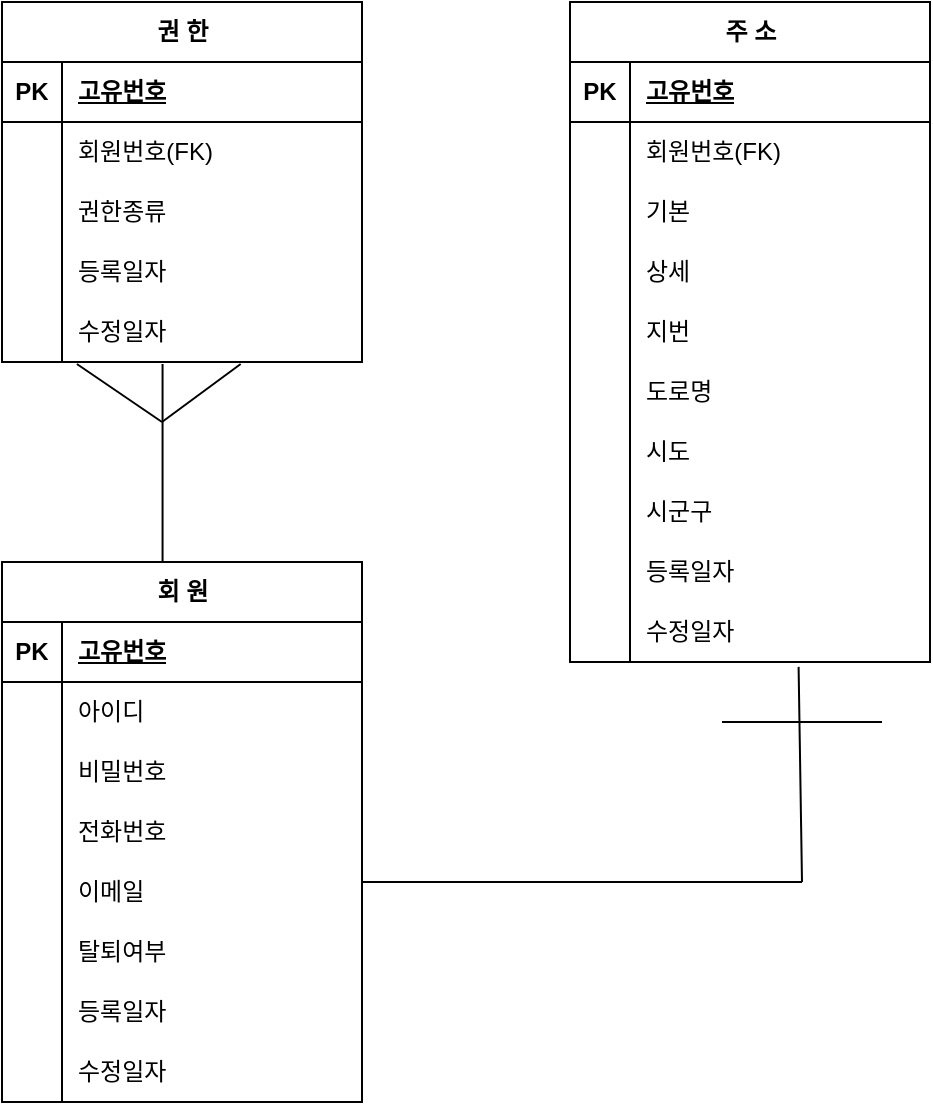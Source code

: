 <mxfile version="25.0.3">
  <diagram name="페이지-1" id="PhCcYrFXP-iwsz9SlvtQ">
    <mxGraphModel dx="1674" dy="1915" grid="1" gridSize="10" guides="1" tooltips="1" connect="1" arrows="1" fold="1" page="1" pageScale="1" pageWidth="827" pageHeight="1169" math="0" shadow="0">
      <root>
        <mxCell id="0" />
        <mxCell id="1" parent="0" />
        <mxCell id="EDCOFiAvSc04h_prxsla-89" value="회 원" style="shape=table;startSize=30;container=1;collapsible=1;childLayout=tableLayout;fixedRows=1;rowLines=0;fontStyle=1;align=center;resizeLast=1;html=1;" parent="1" vertex="1">
          <mxGeometry x="40" y="-240" width="180" height="270" as="geometry" />
        </mxCell>
        <mxCell id="EDCOFiAvSc04h_prxsla-90" value="" style="shape=tableRow;horizontal=0;startSize=0;swimlaneHead=0;swimlaneBody=0;fillColor=none;collapsible=0;dropTarget=0;points=[[0,0.5],[1,0.5]];portConstraint=eastwest;top=0;left=0;right=0;bottom=1;" parent="EDCOFiAvSc04h_prxsla-89" vertex="1">
          <mxGeometry y="30" width="180" height="30" as="geometry" />
        </mxCell>
        <mxCell id="EDCOFiAvSc04h_prxsla-91" value="PK" style="shape=partialRectangle;connectable=0;fillColor=none;top=0;left=0;bottom=0;right=0;fontStyle=1;overflow=hidden;whiteSpace=wrap;html=1;" parent="EDCOFiAvSc04h_prxsla-90" vertex="1">
          <mxGeometry width="30" height="30" as="geometry">
            <mxRectangle width="30" height="30" as="alternateBounds" />
          </mxGeometry>
        </mxCell>
        <mxCell id="EDCOFiAvSc04h_prxsla-92" value="고유번호" style="shape=partialRectangle;connectable=0;fillColor=none;top=0;left=0;bottom=0;right=0;align=left;spacingLeft=6;fontStyle=5;overflow=hidden;whiteSpace=wrap;html=1;" parent="EDCOFiAvSc04h_prxsla-90" vertex="1">
          <mxGeometry x="30" width="150" height="30" as="geometry">
            <mxRectangle width="150" height="30" as="alternateBounds" />
          </mxGeometry>
        </mxCell>
        <mxCell id="EDCOFiAvSc04h_prxsla-93" value="" style="shape=tableRow;horizontal=0;startSize=0;swimlaneHead=0;swimlaneBody=0;fillColor=none;collapsible=0;dropTarget=0;points=[[0,0.5],[1,0.5]];portConstraint=eastwest;top=0;left=0;right=0;bottom=0;" parent="EDCOFiAvSc04h_prxsla-89" vertex="1">
          <mxGeometry y="60" width="180" height="30" as="geometry" />
        </mxCell>
        <mxCell id="EDCOFiAvSc04h_prxsla-94" value="" style="shape=partialRectangle;connectable=0;fillColor=none;top=0;left=0;bottom=0;right=0;editable=1;overflow=hidden;whiteSpace=wrap;html=1;" parent="EDCOFiAvSc04h_prxsla-93" vertex="1">
          <mxGeometry width="30" height="30" as="geometry">
            <mxRectangle width="30" height="30" as="alternateBounds" />
          </mxGeometry>
        </mxCell>
        <mxCell id="EDCOFiAvSc04h_prxsla-95" value="아이디" style="shape=partialRectangle;connectable=0;fillColor=none;top=0;left=0;bottom=0;right=0;align=left;spacingLeft=6;overflow=hidden;whiteSpace=wrap;html=1;" parent="EDCOFiAvSc04h_prxsla-93" vertex="1">
          <mxGeometry x="30" width="150" height="30" as="geometry">
            <mxRectangle width="150" height="30" as="alternateBounds" />
          </mxGeometry>
        </mxCell>
        <mxCell id="EDCOFiAvSc04h_prxsla-96" value="" style="shape=tableRow;horizontal=0;startSize=0;swimlaneHead=0;swimlaneBody=0;fillColor=none;collapsible=0;dropTarget=0;points=[[0,0.5],[1,0.5]];portConstraint=eastwest;top=0;left=0;right=0;bottom=0;" parent="EDCOFiAvSc04h_prxsla-89" vertex="1">
          <mxGeometry y="90" width="180" height="30" as="geometry" />
        </mxCell>
        <mxCell id="EDCOFiAvSc04h_prxsla-97" value="" style="shape=partialRectangle;connectable=0;fillColor=none;top=0;left=0;bottom=0;right=0;editable=1;overflow=hidden;whiteSpace=wrap;html=1;" parent="EDCOFiAvSc04h_prxsla-96" vertex="1">
          <mxGeometry width="30" height="30" as="geometry">
            <mxRectangle width="30" height="30" as="alternateBounds" />
          </mxGeometry>
        </mxCell>
        <mxCell id="EDCOFiAvSc04h_prxsla-98" value="비밀번호" style="shape=partialRectangle;connectable=0;fillColor=none;top=0;left=0;bottom=0;right=0;align=left;spacingLeft=6;overflow=hidden;whiteSpace=wrap;html=1;" parent="EDCOFiAvSc04h_prxsla-96" vertex="1">
          <mxGeometry x="30" width="150" height="30" as="geometry">
            <mxRectangle width="150" height="30" as="alternateBounds" />
          </mxGeometry>
        </mxCell>
        <mxCell id="EDCOFiAvSc04h_prxsla-99" value="" style="shape=tableRow;horizontal=0;startSize=0;swimlaneHead=0;swimlaneBody=0;fillColor=none;collapsible=0;dropTarget=0;points=[[0,0.5],[1,0.5]];portConstraint=eastwest;top=0;left=0;right=0;bottom=0;" parent="EDCOFiAvSc04h_prxsla-89" vertex="1">
          <mxGeometry y="120" width="180" height="30" as="geometry" />
        </mxCell>
        <mxCell id="EDCOFiAvSc04h_prxsla-100" value="" style="shape=partialRectangle;connectable=0;fillColor=none;top=0;left=0;bottom=0;right=0;editable=1;overflow=hidden;whiteSpace=wrap;html=1;" parent="EDCOFiAvSc04h_prxsla-99" vertex="1">
          <mxGeometry width="30" height="30" as="geometry">
            <mxRectangle width="30" height="30" as="alternateBounds" />
          </mxGeometry>
        </mxCell>
        <mxCell id="EDCOFiAvSc04h_prxsla-101" value="전화번호" style="shape=partialRectangle;connectable=0;fillColor=none;top=0;left=0;bottom=0;right=0;align=left;spacingLeft=6;overflow=hidden;whiteSpace=wrap;html=1;" parent="EDCOFiAvSc04h_prxsla-99" vertex="1">
          <mxGeometry x="30" width="150" height="30" as="geometry">
            <mxRectangle width="150" height="30" as="alternateBounds" />
          </mxGeometry>
        </mxCell>
        <mxCell id="EDCOFiAvSc04h_prxsla-102" value="" style="shape=tableRow;horizontal=0;startSize=0;swimlaneHead=0;swimlaneBody=0;fillColor=none;collapsible=0;dropTarget=0;points=[[0,0.5],[1,0.5]];portConstraint=eastwest;top=0;left=0;right=0;bottom=0;" parent="EDCOFiAvSc04h_prxsla-89" vertex="1">
          <mxGeometry y="150" width="180" height="30" as="geometry" />
        </mxCell>
        <mxCell id="EDCOFiAvSc04h_prxsla-103" value="" style="shape=partialRectangle;connectable=0;fillColor=none;top=0;left=0;bottom=0;right=0;editable=1;overflow=hidden;whiteSpace=wrap;html=1;" parent="EDCOFiAvSc04h_prxsla-102" vertex="1">
          <mxGeometry width="30" height="30" as="geometry">
            <mxRectangle width="30" height="30" as="alternateBounds" />
          </mxGeometry>
        </mxCell>
        <mxCell id="EDCOFiAvSc04h_prxsla-104" value="이메일" style="shape=partialRectangle;connectable=0;fillColor=none;top=0;left=0;bottom=0;right=0;align=left;spacingLeft=6;overflow=hidden;whiteSpace=wrap;html=1;" parent="EDCOFiAvSc04h_prxsla-102" vertex="1">
          <mxGeometry x="30" width="150" height="30" as="geometry">
            <mxRectangle width="150" height="30" as="alternateBounds" />
          </mxGeometry>
        </mxCell>
        <mxCell id="SIZRvpnT405Tf_Sj2trm-1" value="" style="shape=tableRow;horizontal=0;startSize=0;swimlaneHead=0;swimlaneBody=0;fillColor=none;collapsible=0;dropTarget=0;points=[[0,0.5],[1,0.5]];portConstraint=eastwest;top=0;left=0;right=0;bottom=0;" vertex="1" parent="EDCOFiAvSc04h_prxsla-89">
          <mxGeometry y="180" width="180" height="30" as="geometry" />
        </mxCell>
        <mxCell id="SIZRvpnT405Tf_Sj2trm-2" value="" style="shape=partialRectangle;connectable=0;fillColor=none;top=0;left=0;bottom=0;right=0;editable=1;overflow=hidden;whiteSpace=wrap;html=1;" vertex="1" parent="SIZRvpnT405Tf_Sj2trm-1">
          <mxGeometry width="30" height="30" as="geometry">
            <mxRectangle width="30" height="30" as="alternateBounds" />
          </mxGeometry>
        </mxCell>
        <mxCell id="SIZRvpnT405Tf_Sj2trm-3" value="탈퇴여부" style="shape=partialRectangle;connectable=0;fillColor=none;top=0;left=0;bottom=0;right=0;align=left;spacingLeft=6;overflow=hidden;whiteSpace=wrap;html=1;" vertex="1" parent="SIZRvpnT405Tf_Sj2trm-1">
          <mxGeometry x="30" width="150" height="30" as="geometry">
            <mxRectangle width="150" height="30" as="alternateBounds" />
          </mxGeometry>
        </mxCell>
        <mxCell id="EDCOFiAvSc04h_prxsla-146" value="" style="shape=tableRow;horizontal=0;startSize=0;swimlaneHead=0;swimlaneBody=0;fillColor=none;collapsible=0;dropTarget=0;points=[[0,0.5],[1,0.5]];portConstraint=eastwest;top=0;left=0;right=0;bottom=0;" parent="EDCOFiAvSc04h_prxsla-89" vertex="1">
          <mxGeometry y="210" width="180" height="30" as="geometry" />
        </mxCell>
        <mxCell id="EDCOFiAvSc04h_prxsla-147" value="" style="shape=partialRectangle;connectable=0;fillColor=none;top=0;left=0;bottom=0;right=0;editable=1;overflow=hidden;whiteSpace=wrap;html=1;" parent="EDCOFiAvSc04h_prxsla-146" vertex="1">
          <mxGeometry width="30" height="30" as="geometry">
            <mxRectangle width="30" height="30" as="alternateBounds" />
          </mxGeometry>
        </mxCell>
        <mxCell id="EDCOFiAvSc04h_prxsla-148" value="등록일자" style="shape=partialRectangle;connectable=0;fillColor=none;top=0;left=0;bottom=0;right=0;align=left;spacingLeft=6;overflow=hidden;whiteSpace=wrap;html=1;" parent="EDCOFiAvSc04h_prxsla-146" vertex="1">
          <mxGeometry x="30" width="150" height="30" as="geometry">
            <mxRectangle width="150" height="30" as="alternateBounds" />
          </mxGeometry>
        </mxCell>
        <mxCell id="EDCOFiAvSc04h_prxsla-149" value="" style="shape=tableRow;horizontal=0;startSize=0;swimlaneHead=0;swimlaneBody=0;fillColor=none;collapsible=0;dropTarget=0;points=[[0,0.5],[1,0.5]];portConstraint=eastwest;top=0;left=0;right=0;bottom=0;" parent="EDCOFiAvSc04h_prxsla-89" vertex="1">
          <mxGeometry y="240" width="180" height="30" as="geometry" />
        </mxCell>
        <mxCell id="EDCOFiAvSc04h_prxsla-150" value="" style="shape=partialRectangle;connectable=0;fillColor=none;top=0;left=0;bottom=0;right=0;editable=1;overflow=hidden;whiteSpace=wrap;html=1;" parent="EDCOFiAvSc04h_prxsla-149" vertex="1">
          <mxGeometry width="30" height="30" as="geometry">
            <mxRectangle width="30" height="30" as="alternateBounds" />
          </mxGeometry>
        </mxCell>
        <mxCell id="EDCOFiAvSc04h_prxsla-151" value="수정일자" style="shape=partialRectangle;connectable=0;fillColor=none;top=0;left=0;bottom=0;right=0;align=left;spacingLeft=6;overflow=hidden;whiteSpace=wrap;html=1;" parent="EDCOFiAvSc04h_prxsla-149" vertex="1">
          <mxGeometry x="30" width="150" height="30" as="geometry">
            <mxRectangle width="150" height="30" as="alternateBounds" />
          </mxGeometry>
        </mxCell>
        <mxCell id="EDCOFiAvSc04h_prxsla-123" value="주 소" style="shape=table;startSize=30;container=1;collapsible=1;childLayout=tableLayout;fixedRows=1;rowLines=0;fontStyle=1;align=center;resizeLast=1;html=1;" parent="1" vertex="1">
          <mxGeometry x="324" y="-520" width="180" height="330" as="geometry" />
        </mxCell>
        <mxCell id="EDCOFiAvSc04h_prxsla-124" value="" style="shape=tableRow;horizontal=0;startSize=0;swimlaneHead=0;swimlaneBody=0;fillColor=none;collapsible=0;dropTarget=0;points=[[0,0.5],[1,0.5]];portConstraint=eastwest;top=0;left=0;right=0;bottom=1;" parent="EDCOFiAvSc04h_prxsla-123" vertex="1">
          <mxGeometry y="30" width="180" height="30" as="geometry" />
        </mxCell>
        <mxCell id="EDCOFiAvSc04h_prxsla-125" value="PK" style="shape=partialRectangle;connectable=0;fillColor=none;top=0;left=0;bottom=0;right=0;fontStyle=1;overflow=hidden;whiteSpace=wrap;html=1;" parent="EDCOFiAvSc04h_prxsla-124" vertex="1">
          <mxGeometry width="30" height="30" as="geometry">
            <mxRectangle width="30" height="30" as="alternateBounds" />
          </mxGeometry>
        </mxCell>
        <mxCell id="EDCOFiAvSc04h_prxsla-126" value="고유번호" style="shape=partialRectangle;connectable=0;fillColor=none;top=0;left=0;bottom=0;right=0;align=left;spacingLeft=6;fontStyle=5;overflow=hidden;whiteSpace=wrap;html=1;" parent="EDCOFiAvSc04h_prxsla-124" vertex="1">
          <mxGeometry x="30" width="150" height="30" as="geometry">
            <mxRectangle width="150" height="30" as="alternateBounds" />
          </mxGeometry>
        </mxCell>
        <mxCell id="EDCOFiAvSc04h_prxsla-127" value="" style="shape=tableRow;horizontal=0;startSize=0;swimlaneHead=0;swimlaneBody=0;fillColor=none;collapsible=0;dropTarget=0;points=[[0,0.5],[1,0.5]];portConstraint=eastwest;top=0;left=0;right=0;bottom=0;" parent="EDCOFiAvSc04h_prxsla-123" vertex="1">
          <mxGeometry y="60" width="180" height="30" as="geometry" />
        </mxCell>
        <mxCell id="EDCOFiAvSc04h_prxsla-128" value="" style="shape=partialRectangle;connectable=0;fillColor=none;top=0;left=0;bottom=0;right=0;editable=1;overflow=hidden;whiteSpace=wrap;html=1;" parent="EDCOFiAvSc04h_prxsla-127" vertex="1">
          <mxGeometry width="30" height="30" as="geometry">
            <mxRectangle width="30" height="30" as="alternateBounds" />
          </mxGeometry>
        </mxCell>
        <mxCell id="EDCOFiAvSc04h_prxsla-129" value="회원번호(FK)" style="shape=partialRectangle;connectable=0;fillColor=none;top=0;left=0;bottom=0;right=0;align=left;spacingLeft=6;overflow=hidden;whiteSpace=wrap;html=1;" parent="EDCOFiAvSc04h_prxsla-127" vertex="1">
          <mxGeometry x="30" width="150" height="30" as="geometry">
            <mxRectangle width="150" height="30" as="alternateBounds" />
          </mxGeometry>
        </mxCell>
        <mxCell id="EDCOFiAvSc04h_prxsla-152" value="" style="shape=tableRow;horizontal=0;startSize=0;swimlaneHead=0;swimlaneBody=0;fillColor=none;collapsible=0;dropTarget=0;points=[[0,0.5],[1,0.5]];portConstraint=eastwest;top=0;left=0;right=0;bottom=0;" parent="EDCOFiAvSc04h_prxsla-123" vertex="1">
          <mxGeometry y="90" width="180" height="30" as="geometry" />
        </mxCell>
        <mxCell id="EDCOFiAvSc04h_prxsla-153" value="" style="shape=partialRectangle;connectable=0;fillColor=none;top=0;left=0;bottom=0;right=0;editable=1;overflow=hidden;whiteSpace=wrap;html=1;" parent="EDCOFiAvSc04h_prxsla-152" vertex="1">
          <mxGeometry width="30" height="30" as="geometry">
            <mxRectangle width="30" height="30" as="alternateBounds" />
          </mxGeometry>
        </mxCell>
        <mxCell id="EDCOFiAvSc04h_prxsla-154" value="기본" style="shape=partialRectangle;connectable=0;fillColor=none;top=0;left=0;bottom=0;right=0;align=left;spacingLeft=6;overflow=hidden;whiteSpace=wrap;html=1;" parent="EDCOFiAvSc04h_prxsla-152" vertex="1">
          <mxGeometry x="30" width="150" height="30" as="geometry">
            <mxRectangle width="150" height="30" as="alternateBounds" />
          </mxGeometry>
        </mxCell>
        <mxCell id="EDCOFiAvSc04h_prxsla-130" value="" style="shape=tableRow;horizontal=0;startSize=0;swimlaneHead=0;swimlaneBody=0;fillColor=none;collapsible=0;dropTarget=0;points=[[0,0.5],[1,0.5]];portConstraint=eastwest;top=0;left=0;right=0;bottom=0;" parent="EDCOFiAvSc04h_prxsla-123" vertex="1">
          <mxGeometry y="120" width="180" height="30" as="geometry" />
        </mxCell>
        <mxCell id="EDCOFiAvSc04h_prxsla-131" value="" style="shape=partialRectangle;connectable=0;fillColor=none;top=0;left=0;bottom=0;right=0;editable=1;overflow=hidden;whiteSpace=wrap;html=1;" parent="EDCOFiAvSc04h_prxsla-130" vertex="1">
          <mxGeometry width="30" height="30" as="geometry">
            <mxRectangle width="30" height="30" as="alternateBounds" />
          </mxGeometry>
        </mxCell>
        <mxCell id="EDCOFiAvSc04h_prxsla-132" value="상세" style="shape=partialRectangle;connectable=0;fillColor=none;top=0;left=0;bottom=0;right=0;align=left;spacingLeft=6;overflow=hidden;whiteSpace=wrap;html=1;" parent="EDCOFiAvSc04h_prxsla-130" vertex="1">
          <mxGeometry x="30" width="150" height="30" as="geometry">
            <mxRectangle width="150" height="30" as="alternateBounds" />
          </mxGeometry>
        </mxCell>
        <mxCell id="EDCOFiAvSc04h_prxsla-133" value="" style="shape=tableRow;horizontal=0;startSize=0;swimlaneHead=0;swimlaneBody=0;fillColor=none;collapsible=0;dropTarget=0;points=[[0,0.5],[1,0.5]];portConstraint=eastwest;top=0;left=0;right=0;bottom=0;" parent="EDCOFiAvSc04h_prxsla-123" vertex="1">
          <mxGeometry y="150" width="180" height="30" as="geometry" />
        </mxCell>
        <mxCell id="EDCOFiAvSc04h_prxsla-134" value="" style="shape=partialRectangle;connectable=0;fillColor=none;top=0;left=0;bottom=0;right=0;editable=1;overflow=hidden;whiteSpace=wrap;html=1;" parent="EDCOFiAvSc04h_prxsla-133" vertex="1">
          <mxGeometry width="30" height="30" as="geometry">
            <mxRectangle width="30" height="30" as="alternateBounds" />
          </mxGeometry>
        </mxCell>
        <mxCell id="EDCOFiAvSc04h_prxsla-135" value="지번" style="shape=partialRectangle;connectable=0;fillColor=none;top=0;left=0;bottom=0;right=0;align=left;spacingLeft=6;overflow=hidden;whiteSpace=wrap;html=1;" parent="EDCOFiAvSc04h_prxsla-133" vertex="1">
          <mxGeometry x="30" width="150" height="30" as="geometry">
            <mxRectangle width="150" height="30" as="alternateBounds" />
          </mxGeometry>
        </mxCell>
        <mxCell id="EDCOFiAvSc04h_prxsla-136" value="" style="shape=tableRow;horizontal=0;startSize=0;swimlaneHead=0;swimlaneBody=0;fillColor=none;collapsible=0;dropTarget=0;points=[[0,0.5],[1,0.5]];portConstraint=eastwest;top=0;left=0;right=0;bottom=0;" parent="EDCOFiAvSc04h_prxsla-123" vertex="1">
          <mxGeometry y="180" width="180" height="30" as="geometry" />
        </mxCell>
        <mxCell id="EDCOFiAvSc04h_prxsla-137" value="" style="shape=partialRectangle;connectable=0;fillColor=none;top=0;left=0;bottom=0;right=0;editable=1;overflow=hidden;whiteSpace=wrap;html=1;" parent="EDCOFiAvSc04h_prxsla-136" vertex="1">
          <mxGeometry width="30" height="30" as="geometry">
            <mxRectangle width="30" height="30" as="alternateBounds" />
          </mxGeometry>
        </mxCell>
        <mxCell id="EDCOFiAvSc04h_prxsla-138" value="도로명" style="shape=partialRectangle;connectable=0;fillColor=none;top=0;left=0;bottom=0;right=0;align=left;spacingLeft=6;overflow=hidden;whiteSpace=wrap;html=1;" parent="EDCOFiAvSc04h_prxsla-136" vertex="1">
          <mxGeometry x="30" width="150" height="30" as="geometry">
            <mxRectangle width="150" height="30" as="alternateBounds" />
          </mxGeometry>
        </mxCell>
        <mxCell id="EDCOFiAvSc04h_prxsla-139" value="" style="shape=tableRow;horizontal=0;startSize=0;swimlaneHead=0;swimlaneBody=0;fillColor=none;collapsible=0;dropTarget=0;points=[[0,0.5],[1,0.5]];portConstraint=eastwest;top=0;left=0;right=0;bottom=0;" parent="EDCOFiAvSc04h_prxsla-123" vertex="1">
          <mxGeometry y="210" width="180" height="30" as="geometry" />
        </mxCell>
        <mxCell id="EDCOFiAvSc04h_prxsla-140" value="" style="shape=partialRectangle;connectable=0;fillColor=none;top=0;left=0;bottom=0;right=0;editable=1;overflow=hidden;whiteSpace=wrap;html=1;" parent="EDCOFiAvSc04h_prxsla-139" vertex="1">
          <mxGeometry width="30" height="30" as="geometry">
            <mxRectangle width="30" height="30" as="alternateBounds" />
          </mxGeometry>
        </mxCell>
        <mxCell id="EDCOFiAvSc04h_prxsla-141" value="시도" style="shape=partialRectangle;connectable=0;fillColor=none;top=0;left=0;bottom=0;right=0;align=left;spacingLeft=6;overflow=hidden;whiteSpace=wrap;html=1;" parent="EDCOFiAvSc04h_prxsla-139" vertex="1">
          <mxGeometry x="30" width="150" height="30" as="geometry">
            <mxRectangle width="150" height="30" as="alternateBounds" />
          </mxGeometry>
        </mxCell>
        <mxCell id="EDCOFiAvSc04h_prxsla-142" value="" style="shape=tableRow;horizontal=0;startSize=0;swimlaneHead=0;swimlaneBody=0;fillColor=none;collapsible=0;dropTarget=0;points=[[0,0.5],[1,0.5]];portConstraint=eastwest;top=0;left=0;right=0;bottom=0;" parent="EDCOFiAvSc04h_prxsla-123" vertex="1">
          <mxGeometry y="240" width="180" height="30" as="geometry" />
        </mxCell>
        <mxCell id="EDCOFiAvSc04h_prxsla-143" value="" style="shape=partialRectangle;connectable=0;fillColor=none;top=0;left=0;bottom=0;right=0;editable=1;overflow=hidden;whiteSpace=wrap;html=1;" parent="EDCOFiAvSc04h_prxsla-142" vertex="1">
          <mxGeometry width="30" height="30" as="geometry">
            <mxRectangle width="30" height="30" as="alternateBounds" />
          </mxGeometry>
        </mxCell>
        <mxCell id="EDCOFiAvSc04h_prxsla-144" value="시군구" style="shape=partialRectangle;connectable=0;fillColor=none;top=0;left=0;bottom=0;right=0;align=left;spacingLeft=6;overflow=hidden;whiteSpace=wrap;html=1;" parent="EDCOFiAvSc04h_prxsla-142" vertex="1">
          <mxGeometry x="30" width="150" height="30" as="geometry">
            <mxRectangle width="150" height="30" as="alternateBounds" />
          </mxGeometry>
        </mxCell>
        <mxCell id="EDCOFiAvSc04h_prxsla-171" value="" style="shape=tableRow;horizontal=0;startSize=0;swimlaneHead=0;swimlaneBody=0;fillColor=none;collapsible=0;dropTarget=0;points=[[0,0.5],[1,0.5]];portConstraint=eastwest;top=0;left=0;right=0;bottom=0;" parent="EDCOFiAvSc04h_prxsla-123" vertex="1">
          <mxGeometry y="270" width="180" height="30" as="geometry" />
        </mxCell>
        <mxCell id="EDCOFiAvSc04h_prxsla-172" value="" style="shape=partialRectangle;connectable=0;fillColor=none;top=0;left=0;bottom=0;right=0;editable=1;overflow=hidden;whiteSpace=wrap;html=1;" parent="EDCOFiAvSc04h_prxsla-171" vertex="1">
          <mxGeometry width="30" height="30" as="geometry">
            <mxRectangle width="30" height="30" as="alternateBounds" />
          </mxGeometry>
        </mxCell>
        <mxCell id="EDCOFiAvSc04h_prxsla-173" value="등록일자" style="shape=partialRectangle;connectable=0;fillColor=none;top=0;left=0;bottom=0;right=0;align=left;spacingLeft=6;overflow=hidden;whiteSpace=wrap;html=1;" parent="EDCOFiAvSc04h_prxsla-171" vertex="1">
          <mxGeometry x="30" width="150" height="30" as="geometry">
            <mxRectangle width="150" height="30" as="alternateBounds" />
          </mxGeometry>
        </mxCell>
        <mxCell id="EDCOFiAvSc04h_prxsla-174" value="" style="shape=tableRow;horizontal=0;startSize=0;swimlaneHead=0;swimlaneBody=0;fillColor=none;collapsible=0;dropTarget=0;points=[[0,0.5],[1,0.5]];portConstraint=eastwest;top=0;left=0;right=0;bottom=0;" parent="EDCOFiAvSc04h_prxsla-123" vertex="1">
          <mxGeometry y="300" width="180" height="30" as="geometry" />
        </mxCell>
        <mxCell id="EDCOFiAvSc04h_prxsla-175" value="" style="shape=partialRectangle;connectable=0;fillColor=none;top=0;left=0;bottom=0;right=0;editable=1;overflow=hidden;whiteSpace=wrap;html=1;" parent="EDCOFiAvSc04h_prxsla-174" vertex="1">
          <mxGeometry width="30" height="30" as="geometry">
            <mxRectangle width="30" height="30" as="alternateBounds" />
          </mxGeometry>
        </mxCell>
        <mxCell id="EDCOFiAvSc04h_prxsla-176" value="수정일자" style="shape=partialRectangle;connectable=0;fillColor=none;top=0;left=0;bottom=0;right=0;align=left;spacingLeft=6;overflow=hidden;whiteSpace=wrap;html=1;" parent="EDCOFiAvSc04h_prxsla-174" vertex="1">
          <mxGeometry x="30" width="150" height="30" as="geometry">
            <mxRectangle width="150" height="30" as="alternateBounds" />
          </mxGeometry>
        </mxCell>
        <mxCell id="EDCOFiAvSc04h_prxsla-155" value="권 한" style="shape=table;startSize=30;container=1;collapsible=1;childLayout=tableLayout;fixedRows=1;rowLines=0;fontStyle=1;align=center;resizeLast=1;html=1;" parent="1" vertex="1">
          <mxGeometry x="40" y="-520" width="180" height="180" as="geometry" />
        </mxCell>
        <mxCell id="EDCOFiAvSc04h_prxsla-156" value="" style="shape=tableRow;horizontal=0;startSize=0;swimlaneHead=0;swimlaneBody=0;fillColor=none;collapsible=0;dropTarget=0;points=[[0,0.5],[1,0.5]];portConstraint=eastwest;top=0;left=0;right=0;bottom=1;" parent="EDCOFiAvSc04h_prxsla-155" vertex="1">
          <mxGeometry y="30" width="180" height="30" as="geometry" />
        </mxCell>
        <mxCell id="EDCOFiAvSc04h_prxsla-157" value="PK" style="shape=partialRectangle;connectable=0;fillColor=none;top=0;left=0;bottom=0;right=0;fontStyle=1;overflow=hidden;whiteSpace=wrap;html=1;" parent="EDCOFiAvSc04h_prxsla-156" vertex="1">
          <mxGeometry width="30" height="30" as="geometry">
            <mxRectangle width="30" height="30" as="alternateBounds" />
          </mxGeometry>
        </mxCell>
        <mxCell id="EDCOFiAvSc04h_prxsla-158" value="고유번호" style="shape=partialRectangle;connectable=0;fillColor=none;top=0;left=0;bottom=0;right=0;align=left;spacingLeft=6;fontStyle=5;overflow=hidden;whiteSpace=wrap;html=1;" parent="EDCOFiAvSc04h_prxsla-156" vertex="1">
          <mxGeometry x="30" width="150" height="30" as="geometry">
            <mxRectangle width="150" height="30" as="alternateBounds" />
          </mxGeometry>
        </mxCell>
        <mxCell id="EDCOFiAvSc04h_prxsla-159" value="" style="shape=tableRow;horizontal=0;startSize=0;swimlaneHead=0;swimlaneBody=0;fillColor=none;collapsible=0;dropTarget=0;points=[[0,0.5],[1,0.5]];portConstraint=eastwest;top=0;left=0;right=0;bottom=0;" parent="EDCOFiAvSc04h_prxsla-155" vertex="1">
          <mxGeometry y="60" width="180" height="30" as="geometry" />
        </mxCell>
        <mxCell id="EDCOFiAvSc04h_prxsla-160" value="" style="shape=partialRectangle;connectable=0;fillColor=none;top=0;left=0;bottom=0;right=0;editable=1;overflow=hidden;whiteSpace=wrap;html=1;" parent="EDCOFiAvSc04h_prxsla-159" vertex="1">
          <mxGeometry width="30" height="30" as="geometry">
            <mxRectangle width="30" height="30" as="alternateBounds" />
          </mxGeometry>
        </mxCell>
        <mxCell id="EDCOFiAvSc04h_prxsla-161" value="회원번호(FK)" style="shape=partialRectangle;connectable=0;fillColor=none;top=0;left=0;bottom=0;right=0;align=left;spacingLeft=6;overflow=hidden;whiteSpace=wrap;html=1;" parent="EDCOFiAvSc04h_prxsla-159" vertex="1">
          <mxGeometry x="30" width="150" height="30" as="geometry">
            <mxRectangle width="150" height="30" as="alternateBounds" />
          </mxGeometry>
        </mxCell>
        <mxCell id="EDCOFiAvSc04h_prxsla-162" value="" style="shape=tableRow;horizontal=0;startSize=0;swimlaneHead=0;swimlaneBody=0;fillColor=none;collapsible=0;dropTarget=0;points=[[0,0.5],[1,0.5]];portConstraint=eastwest;top=0;left=0;right=0;bottom=0;" parent="EDCOFiAvSc04h_prxsla-155" vertex="1">
          <mxGeometry y="90" width="180" height="30" as="geometry" />
        </mxCell>
        <mxCell id="EDCOFiAvSc04h_prxsla-163" value="" style="shape=partialRectangle;connectable=0;fillColor=none;top=0;left=0;bottom=0;right=0;editable=1;overflow=hidden;whiteSpace=wrap;html=1;" parent="EDCOFiAvSc04h_prxsla-162" vertex="1">
          <mxGeometry width="30" height="30" as="geometry">
            <mxRectangle width="30" height="30" as="alternateBounds" />
          </mxGeometry>
        </mxCell>
        <mxCell id="EDCOFiAvSc04h_prxsla-164" value="권한종류" style="shape=partialRectangle;connectable=0;fillColor=none;top=0;left=0;bottom=0;right=0;align=left;spacingLeft=6;overflow=hidden;whiteSpace=wrap;html=1;" parent="EDCOFiAvSc04h_prxsla-162" vertex="1">
          <mxGeometry x="30" width="150" height="30" as="geometry">
            <mxRectangle width="150" height="30" as="alternateBounds" />
          </mxGeometry>
        </mxCell>
        <mxCell id="EDCOFiAvSc04h_prxsla-165" value="" style="shape=tableRow;horizontal=0;startSize=0;swimlaneHead=0;swimlaneBody=0;fillColor=none;collapsible=0;dropTarget=0;points=[[0,0.5],[1,0.5]];portConstraint=eastwest;top=0;left=0;right=0;bottom=0;" parent="EDCOFiAvSc04h_prxsla-155" vertex="1">
          <mxGeometry y="120" width="180" height="30" as="geometry" />
        </mxCell>
        <mxCell id="EDCOFiAvSc04h_prxsla-166" value="" style="shape=partialRectangle;connectable=0;fillColor=none;top=0;left=0;bottom=0;right=0;editable=1;overflow=hidden;whiteSpace=wrap;html=1;" parent="EDCOFiAvSc04h_prxsla-165" vertex="1">
          <mxGeometry width="30" height="30" as="geometry">
            <mxRectangle width="30" height="30" as="alternateBounds" />
          </mxGeometry>
        </mxCell>
        <mxCell id="EDCOFiAvSc04h_prxsla-167" value="등록일자" style="shape=partialRectangle;connectable=0;fillColor=none;top=0;left=0;bottom=0;right=0;align=left;spacingLeft=6;overflow=hidden;whiteSpace=wrap;html=1;" parent="EDCOFiAvSc04h_prxsla-165" vertex="1">
          <mxGeometry x="30" width="150" height="30" as="geometry">
            <mxRectangle width="150" height="30" as="alternateBounds" />
          </mxGeometry>
        </mxCell>
        <mxCell id="EDCOFiAvSc04h_prxsla-168" value="" style="shape=tableRow;horizontal=0;startSize=0;swimlaneHead=0;swimlaneBody=0;fillColor=none;collapsible=0;dropTarget=0;points=[[0,0.5],[1,0.5]];portConstraint=eastwest;top=0;left=0;right=0;bottom=0;" parent="EDCOFiAvSc04h_prxsla-155" vertex="1">
          <mxGeometry y="150" width="180" height="30" as="geometry" />
        </mxCell>
        <mxCell id="EDCOFiAvSc04h_prxsla-169" value="" style="shape=partialRectangle;connectable=0;fillColor=none;top=0;left=0;bottom=0;right=0;editable=1;overflow=hidden;whiteSpace=wrap;html=1;" parent="EDCOFiAvSc04h_prxsla-168" vertex="1">
          <mxGeometry width="30" height="30" as="geometry">
            <mxRectangle width="30" height="30" as="alternateBounds" />
          </mxGeometry>
        </mxCell>
        <mxCell id="EDCOFiAvSc04h_prxsla-170" value="수정일자" style="shape=partialRectangle;connectable=0;fillColor=none;top=0;left=0;bottom=0;right=0;align=left;spacingLeft=6;overflow=hidden;whiteSpace=wrap;html=1;" parent="EDCOFiAvSc04h_prxsla-168" vertex="1">
          <mxGeometry x="30" width="150" height="30" as="geometry">
            <mxRectangle width="150" height="30" as="alternateBounds" />
          </mxGeometry>
        </mxCell>
        <mxCell id="EDCOFiAvSc04h_prxsla-179" value="" style="endArrow=none;html=1;rounded=0;exitX=0.446;exitY=1.033;exitDx=0;exitDy=0;exitPerimeter=0;entryX=0.446;entryY=0;entryDx=0;entryDy=0;entryPerimeter=0;" parent="1" source="EDCOFiAvSc04h_prxsla-168" target="EDCOFiAvSc04h_prxsla-89" edge="1">
          <mxGeometry relative="1" as="geometry">
            <mxPoint x="170" y="-240.95" as="sourcePoint" />
            <mxPoint x="330" y="-240.95" as="targetPoint" />
          </mxGeometry>
        </mxCell>
        <mxCell id="EDCOFiAvSc04h_prxsla-180" value="" style="endArrow=none;html=1;rounded=0;exitX=0.208;exitY=1.033;exitDx=0;exitDy=0;exitPerimeter=0;" parent="1" source="EDCOFiAvSc04h_prxsla-168" edge="1">
          <mxGeometry relative="1" as="geometry">
            <mxPoint x="360" y="-250" as="sourcePoint" />
            <mxPoint x="120" y="-310" as="targetPoint" />
          </mxGeometry>
        </mxCell>
        <mxCell id="EDCOFiAvSc04h_prxsla-181" value="" style="endArrow=none;html=1;rounded=0;entryX=0.663;entryY=1.033;entryDx=0;entryDy=0;entryPerimeter=0;" parent="1" target="EDCOFiAvSc04h_prxsla-168" edge="1">
          <mxGeometry relative="1" as="geometry">
            <mxPoint x="120" y="-310" as="sourcePoint" />
            <mxPoint x="520" y="-250" as="targetPoint" />
          </mxGeometry>
        </mxCell>
        <mxCell id="EDCOFiAvSc04h_prxsla-182" value="" style="endArrow=none;html=1;rounded=0;" parent="1" edge="1">
          <mxGeometry relative="1" as="geometry">
            <mxPoint x="220" y="-80" as="sourcePoint" />
            <mxPoint x="440" y="-80" as="targetPoint" />
          </mxGeometry>
        </mxCell>
        <mxCell id="EDCOFiAvSc04h_prxsla-183" value="" style="endArrow=none;html=1;rounded=0;entryX=0.635;entryY=1.081;entryDx=0;entryDy=0;entryPerimeter=0;" parent="1" target="EDCOFiAvSc04h_prxsla-174" edge="1">
          <mxGeometry relative="1" as="geometry">
            <mxPoint x="440" y="-80" as="sourcePoint" />
            <mxPoint x="660" y="-130" as="targetPoint" />
          </mxGeometry>
        </mxCell>
        <mxCell id="EDCOFiAvSc04h_prxsla-184" value="" style="endArrow=none;html=1;rounded=0;" parent="1" edge="1">
          <mxGeometry relative="1" as="geometry">
            <mxPoint x="400" y="-160" as="sourcePoint" />
            <mxPoint x="480" y="-160" as="targetPoint" />
          </mxGeometry>
        </mxCell>
      </root>
    </mxGraphModel>
  </diagram>
</mxfile>

